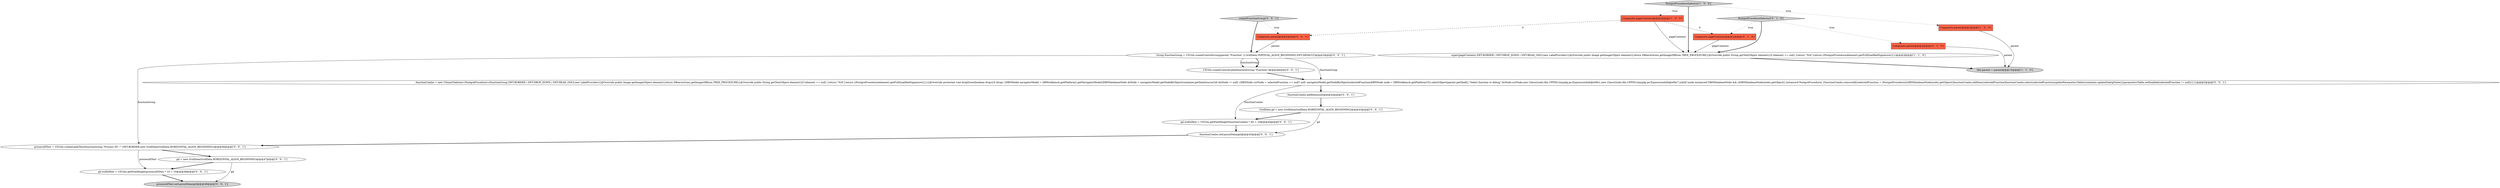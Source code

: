 digraph {
14 [style = filled, label = "UIUtils.createControlLabel(functionGroup,\"Function\")@@@4@@@['0', '0', '1']", fillcolor = white, shape = ellipse image = "AAA0AAABBB3BBB"];
10 [style = filled, label = "GridData gd = new GridData(GridData.HORIZONTAL_ALIGN_BEGINNING)@@@43@@@['0', '0', '1']", fillcolor = white, shape = ellipse image = "AAA0AAABBB3BBB"];
11 [style = filled, label = "processIdText.setLayoutData(gd)@@@49@@@['0', '0', '1']", fillcolor = lightgray, shape = ellipse image = "AAA0AAABBB3BBB"];
0 [style = filled, label = "Composite parent@@@2@@@['1', '0', '0']", fillcolor = tomato, shape = box image = "AAA0AAABBB1BBB"];
8 [style = filled, label = "Composite parent@@@2@@@['0', '0', '1']", fillcolor = tomato, shape = box image = "AAA0AAABBB3BBB"];
15 [style = filled, label = "functionCombo.addItem(null)@@@42@@@['0', '0', '1']", fillcolor = white, shape = ellipse image = "AAA0AAABBB3BBB"];
16 [style = filled, label = "functionCombo.setLayoutData(gd)@@@45@@@['0', '0', '1']", fillcolor = white, shape = ellipse image = "AAA0AAABBB3BBB"];
20 [style = filled, label = "createFunctionGroup['0', '0', '1']", fillcolor = lightgray, shape = diamond image = "AAA0AAABBB3BBB"];
18 [style = filled, label = "gd.widthHint = UIUtils.getFontHeight(processIdText) * 10 + 10@@@48@@@['0', '0', '1']", fillcolor = white, shape = ellipse image = "AAA0AAABBB3BBB"];
4 [style = filled, label = "PostgreProcedureSelector['1', '0', '0']", fillcolor = lightgray, shape = diamond image = "AAA0AAABBB1BBB"];
19 [style = filled, label = "functionCombo = new CSmartSelector<PostgreProcedure>(functionGroup,SWT.BORDER | SWT.DROP_DOWN | SWT.READ_ONLY,new LabelProvider(){@Override public Image getImage(Object element){return DBeaverIcons.getImage(DBIcon.TREE_PROCEDURE)}@Override public String getText(Object element){if (element == null) {return \"N/A\"}return ((PostgreProcedure)element).getFullQualifiedSignature()}}){@Override protected void dropDown(boolean drop){if (drop) {DBNModel navigatorModel = DBWorkbench.getPlatform().getNavigatorModel()DBNDatabaseNode dsNode = navigatorModel.getNodeByObject(container.getDataSource())if (dsNode != null) {DBNNode curNode = selectedFunction == null? null: navigatorModel.getNodeByObject(selectedFunction)DBNNode node = DBWorkbench.getPlatformUI().selectObject(parent.getShell(),\"Select function to debug\",dsNode,curNode,new Class((((edu.fdu.CPPDG.tinypdg.pe.ExpressionInfo@e08c1,new Class((((edu.fdu.CPPDG.tinypdg.pe.ExpressionInfo@e08c7,null)if (node instanceof DBNDatabaseNode && ((DBNDatabaseNode)node).getObject() instanceof PostgreProcedure) {functionCombo.removeAll()selectedFunction = (PostgreProcedure)((DBNDatabaseNode)node).getObject()functionCombo.addItem(selectedFunction)functionCombo.select(selectedFunction)updateParametersTable()container.updateDialogState()}parametersTable.setEnabled(selectedFunction != null)}}}}@@@5@@@['0', '0', '1']", fillcolor = white, shape = ellipse image = "AAA0AAABBB3BBB"];
3 [style = filled, label = "Composite pageContents@@@2@@@['1', '0', '0']", fillcolor = tomato, shape = box image = "AAA1AAABBB1BBB"];
5 [style = filled, label = "PostgreProcedureSelector['0', '1', '0']", fillcolor = lightgray, shape = diamond image = "AAA0AAABBB2BBB"];
17 [style = filled, label = "gd = new GridData(GridData.HORIZONTAL_ALIGN_BEGINNING)@@@47@@@['0', '0', '1']", fillcolor = white, shape = ellipse image = "AAA0AAABBB3BBB"];
9 [style = filled, label = "gd.widthHint = UIUtils.getFontHeight(functionCombo) * 40 + 10@@@44@@@['0', '0', '1']", fillcolor = white, shape = ellipse image = "AAA0AAABBB3BBB"];
12 [style = filled, label = "processIdText = UIUtils.createLabelText(functionGroup,\"Process ID\",\"\",SWT.BORDER,new GridData(GridData.HORIZONTAL_ALIGN_BEGINNING))@@@46@@@['0', '0', '1']", fillcolor = white, shape = ellipse image = "AAA0AAABBB3BBB"];
6 [style = filled, label = "Composite parent@@@2@@@['0', '1', '0']", fillcolor = tomato, shape = box image = "AAA0AAABBB2BBB"];
13 [style = filled, label = "Group functionGroup = UIUtils.createControlGroup(parent,\"Function\",2,GridData.VERTICAL_ALIGN_BEGINNING,SWT.DEFAULT)@@@3@@@['0', '0', '1']", fillcolor = white, shape = ellipse image = "AAA0AAABBB3BBB"];
1 [style = filled, label = "super(pageContents,SWT.BORDER | SWT.DROP_DOWN | SWT.READ_ONLY,new LabelProvider(){@Override public Image getImage(Object element){return DBeaverIcons.getImage(DBIcon.TREE_PROCEDURE)}@Override public String getText(Object element){if (element == null) {return \"N/A\"}return ((PostgreProcedure)element).getFullQualifiedSignature()}})@@@3@@@['1', '1', '0']", fillcolor = white, shape = ellipse image = "AAA0AAABBB1BBB"];
2 [style = filled, label = "this.parent = parent@@@15@@@['1', '1', '0']", fillcolor = lightgray, shape = ellipse image = "AAA0AAABBB1BBB"];
7 [style = filled, label = "Composite pageContents@@@2@@@['0', '1', '0']", fillcolor = tomato, shape = box image = "AAA1AAABBB2BBB"];
15->10 [style = bold, label=""];
20->13 [style = bold, label=""];
10->16 [style = solid, label="gd"];
3->7 [style = dashed, label="0"];
8->13 [style = solid, label="parent"];
20->8 [style = dotted, label="true"];
4->0 [style = dotted, label="true"];
18->11 [style = bold, label=""];
12->17 [style = bold, label=""];
12->18 [style = solid, label="processIdText"];
5->6 [style = dotted, label="true"];
7->1 [style = solid, label="pageContents"];
14->19 [style = bold, label=""];
3->1 [style = solid, label="pageContents"];
0->2 [style = solid, label="parent"];
9->16 [style = bold, label=""];
6->2 [style = solid, label="parent"];
5->1 [style = bold, label=""];
17->11 [style = solid, label="gd"];
4->3 [style = dotted, label="true"];
5->7 [style = dotted, label="true"];
13->19 [style = solid, label="functionGroup"];
13->14 [style = solid, label="functionGroup"];
3->8 [style = dashed, label="0"];
19->9 [style = solid, label="functionCombo"];
1->2 [style = bold, label=""];
4->1 [style = bold, label=""];
10->9 [style = bold, label=""];
13->12 [style = solid, label="functionGroup"];
19->15 [style = bold, label=""];
13->14 [style = bold, label=""];
16->12 [style = bold, label=""];
17->18 [style = bold, label=""];
}
